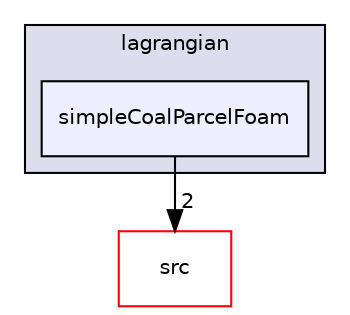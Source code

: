 digraph "applications/solvers/lagrangian/simpleCoalParcelFoam" {
  bgcolor=transparent;
  compound=true
  node [ fontsize="10", fontname="Helvetica"];
  edge [ labelfontsize="10", labelfontname="Helvetica"];
  subgraph clusterdir_9e1aaabb0e6f6026c8abb09c4d63ec18 {
    graph [ bgcolor="#ddddee", pencolor="black", label="lagrangian" fontname="Helvetica", fontsize="10", URL="dir_9e1aaabb0e6f6026c8abb09c4d63ec18.html"]
  dir_0983e0fb40c38fbd019a5c2737c51864 [shape=box, label="simpleCoalParcelFoam", style="filled", fillcolor="#eeeeff", pencolor="black", URL="dir_0983e0fb40c38fbd019a5c2737c51864.html"];
  }
  dir_68267d1309a1af8e8297ef4c3efbcdba [shape=box label="src" color="red" URL="dir_68267d1309a1af8e8297ef4c3efbcdba.html"];
  dir_0983e0fb40c38fbd019a5c2737c51864->dir_68267d1309a1af8e8297ef4c3efbcdba [headlabel="2", labeldistance=1.5 headhref="dir_000043_000499.html"];
}
